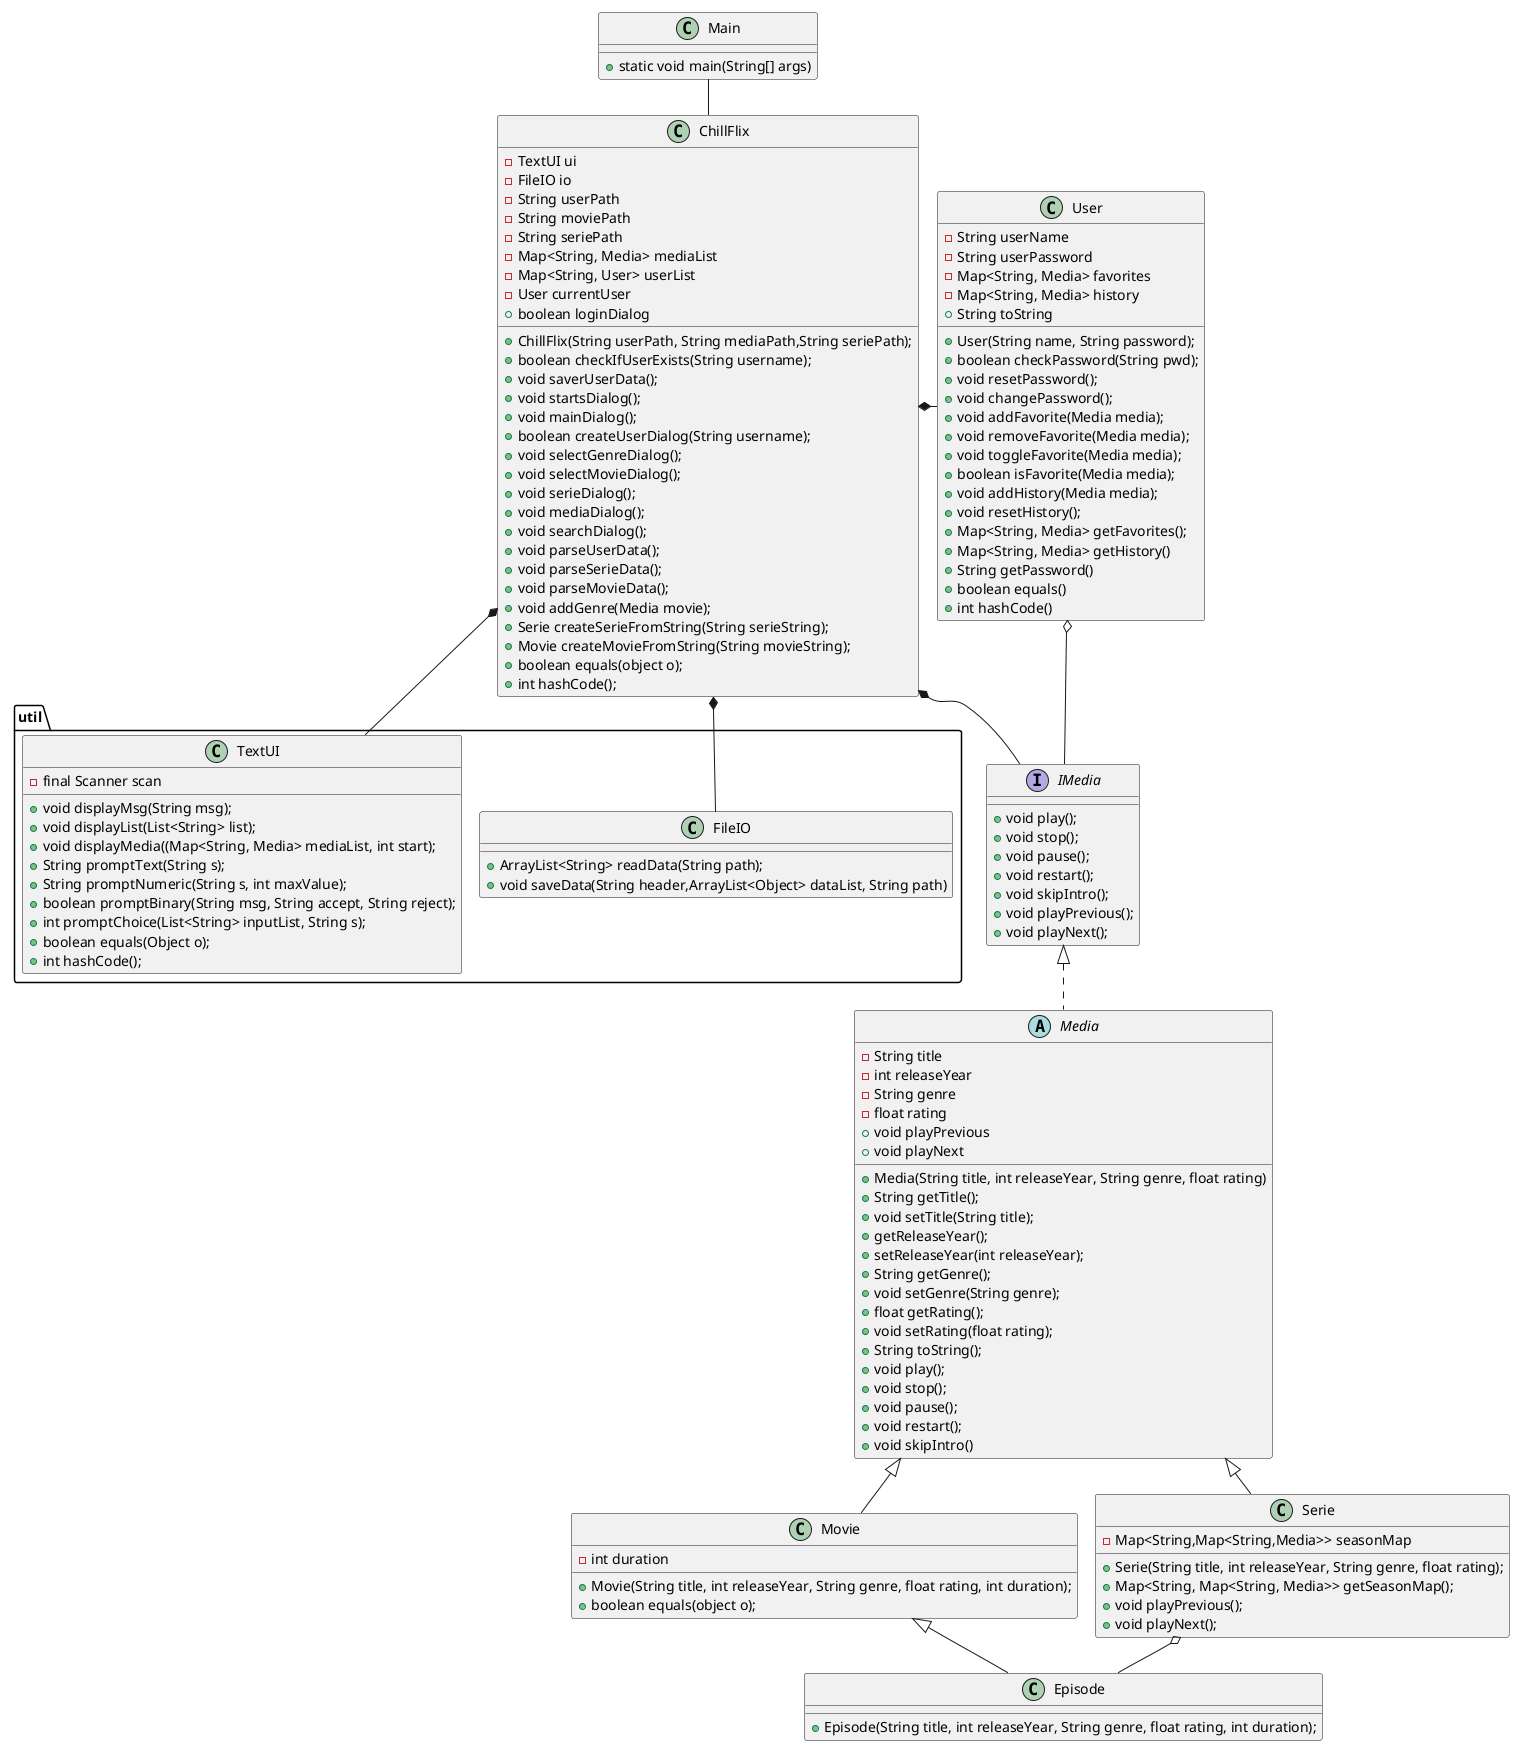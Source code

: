 @startuml
'https://plantuml.com/class-diagram
!pragma layout smetana

Class Main{
+static void main(String[] args)
}

Class ChillFlix{
-TextUI ui
-FileIO io
-String userPath
-String moviePath
-String seriePath
-Map<String, Media> mediaList
-Map<String, User> userList
-User currentUser
+ChillFlix(String userPath, String mediaPath,String seriePath);
+boolean checkIfUserExists(String username);
+void saverUserData();
+void startsDialog();
+void mainDialog();
+boolean loginDialog
+boolean createUserDialog(String username);
+void selectGenreDialog();
+void selectMovieDialog();
+void serieDialog();
+void mediaDialog();
+void searchDialog();
+void parseUserData();
+void parseSerieData();
+void parseMovieData();
+void addGenre(Media movie);
+Serie createSerieFromString(String serieString);
+Movie createMovieFromString(String movieString);
+boolean equals(object o);
+int hashCode();
}


Class User{
-String userName
-String userPassword
-Map<String, Media> favorites
-Map<String, Media> history
+User(String name, String password);
+boolean checkPassword(String pwd);
+void resetPassword();
+void changePassword();
+void addFavorite(Media media);
+void removeFavorite(Media media);
+void toggleFavorite(Media media);
+boolean isFavorite(Media media);
+void addHistory(Media media);
+void resetHistory();
+Map<String, Media> getFavorites();
+Map<String, Media> getHistory()
+String getPassword()
+boolean equals()
+int hashCode()
+String toString
}

Interface IMedia{
+void play();
+void stop();
+void pause();
+void restart();
+void skipIntro();
+void playPrevious();
+void playNext();
}
abstract Class Media{
-String title
-int releaseYear
-String genre
-float rating
+Media(String title, int releaseYear, String genre, float rating)
+String getTitle();
+void setTitle(String title);
+getReleaseYear();
+setReleaseYear(int releaseYear);
+String getGenre();
+void setGenre(String genre);
+float getRating();
+void setRating(float rating);
+String toString();
+void play();
+void stop();
+void pause();
+void restart();
+void skipIntro()
+void playPrevious
+void playNext
}

Class Movie {
-int duration
+Movie(String title, int releaseYear, String genre, float rating, int duration);
+boolean equals(object o);
}

Class Serie{
-Map<String,Map<String,Media>> seasonMap
+Serie(String title, int releaseYear, String genre, float rating);
+Map<String, Map<String, Media>> getSeasonMap();
+void playPrevious();
+ void playNext();
}


Class Episode{
+Episode(String title, int releaseYear, String genre, float rating, int duration);
}
package util {
    Class FileIO{
    +ArrayList<String> readData(String path);
    +void saveData(String header,ArrayList<Object> dataList, String path)
    }


    Class TextUI{
    - final Scanner scan
    +void displayMsg(String msg);
    +void displayList(List<String> list);
    +void displayMedia((Map<String, Media> mediaList, int start);
    +String promptText(String s);
    +String promptNumeric(String s, int maxValue);
    +boolean promptBinary(String msg, String accept, String reject);
    +int promptChoice(List<String> inputList, String s);
    +boolean equals(Object o);
    +int hashCode();
    }
}


Movie <|-- Episode
Media <|-- Movie
Media <|-- Serie
Serie o-- Episode
IMedia <|.. Media
ChillFlix *- User
ChillFlix *-- IMedia
ChillFlix *-- FileIO
ChillFlix *-- TextUI
Main -- ChillFlix
User o- IMedia

@enduml

implements ..|>
extends <|-- (is-a)
composition *-- (must-have)
Aggregation o-- (can-have)
Associering <--